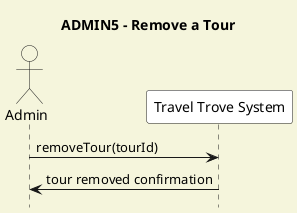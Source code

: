 @startuml
title ADMIN5 - Remove a Tour

skinparam backgroundColor #F5F5DC
hide footbox

actor "Admin" as Admin #F5F5DC
participant "Travel Trove System" as TMS #FFFFFF

Admin -> TMS : removeTour(tourId)
TMS -> Admin : tour removed confirmation

@enduml
